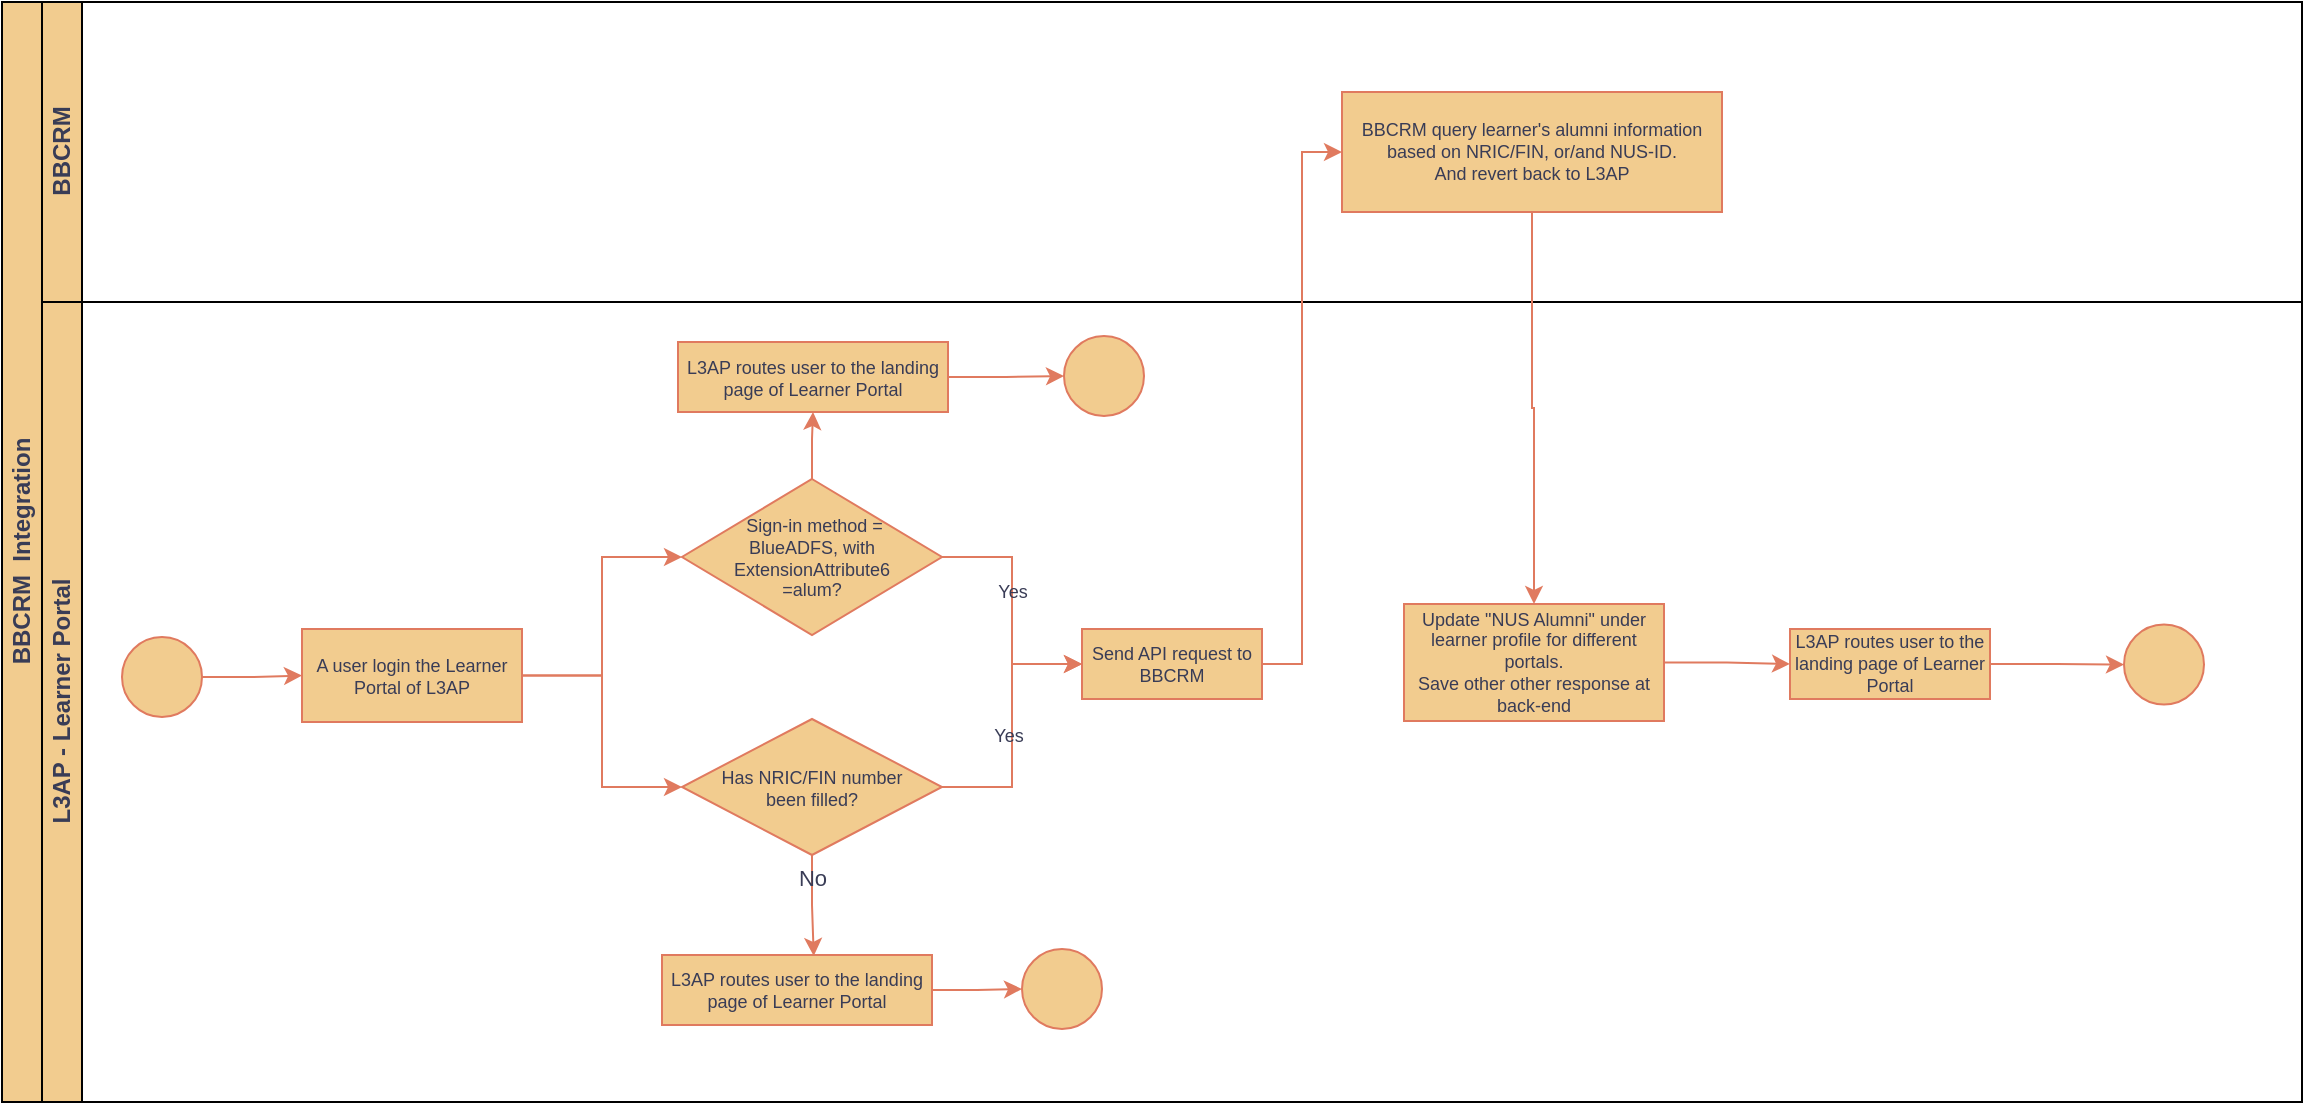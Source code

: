 <mxfile version="24.1.0" type="github">
  <diagram id="prtHgNgQTEPvFCAcTncT" name="Page-1">
    <mxGraphModel dx="1909" dy="1158" grid="1" gridSize="10" guides="1" tooltips="1" connect="1" arrows="1" fold="1" page="1" pageScale="1" pageWidth="827" pageHeight="1169" math="0" shadow="0">
      <root>
        <mxCell id="0" />
        <mxCell id="1" parent="0" />
        <mxCell id="dNxyNK7c78bLwvsdeMH5-19" value="BBCRM&amp;nbsp; Integration" style="swimlane;html=1;childLayout=stackLayout;resizeParent=1;resizeParentMax=0;horizontal=0;startSize=20;horizontalStack=0;labelBackgroundColor=none;fillColor=#F2CC8F;strokeColor=#000000;fontColor=#393C56;" parent="1" vertex="1">
          <mxGeometry x="150" y="110" width="1150" height="550" as="geometry">
            <mxRectangle x="150" y="110" width="40" height="50" as="alternateBounds" />
          </mxGeometry>
        </mxCell>
        <mxCell id="dNxyNK7c78bLwvsdeMH5-21" value="BBCRM" style="swimlane;html=1;startSize=20;horizontal=0;fillColor=#F2CC8F;strokeColor=#000000;labelBackgroundColor=none;fontColor=#393C56;" parent="dNxyNK7c78bLwvsdeMH5-19" vertex="1">
          <mxGeometry x="20" width="1130" height="150" as="geometry" />
        </mxCell>
        <mxCell id="kbkIICXNou0IZOHxDgrk-7" value="BBCRM query learner&#39;s alumni information based on NRIC/FIN, or/and NUS-ID.&lt;div style=&quot;font-size: 9px;&quot;&gt;And revert back to L3AP&lt;/div&gt;" style="rounded=0;whiteSpace=wrap;html=1;fillColor=#F2CC8F;strokeColor=#E07A5F;labelBackgroundColor=none;fontColor=#393C56;fontSize=9;" parent="dNxyNK7c78bLwvsdeMH5-21" vertex="1">
          <mxGeometry x="650" y="45" width="190" height="60" as="geometry" />
        </mxCell>
        <mxCell id="dNxyNK7c78bLwvsdeMH5-20" value="L3AP - Learner Portal" style="swimlane;html=1;startSize=20;horizontal=0;fillColor=#F2CC8F;strokeColor=#000000;labelBackgroundColor=none;fontColor=#393C56;" parent="dNxyNK7c78bLwvsdeMH5-19" vertex="1">
          <mxGeometry x="20" y="150" width="1130" height="400" as="geometry" />
        </mxCell>
        <mxCell id="dNxyNK7c78bLwvsdeMH5-25" value="" style="edgeStyle=orthogonalEdgeStyle;rounded=0;orthogonalLoop=1;jettySize=auto;html=1;labelBackgroundColor=none;strokeColor=#E07A5F;fontColor=default;" parent="dNxyNK7c78bLwvsdeMH5-20" source="dNxyNK7c78bLwvsdeMH5-23" target="dNxyNK7c78bLwvsdeMH5-24" edge="1">
          <mxGeometry relative="1" as="geometry" />
        </mxCell>
        <mxCell id="dNxyNK7c78bLwvsdeMH5-23" value="" style="ellipse;whiteSpace=wrap;html=1;fillColor=#F2CC8F;strokeColor=#E07A5F;labelBackgroundColor=none;fontColor=#393C56;" parent="dNxyNK7c78bLwvsdeMH5-20" vertex="1">
          <mxGeometry x="40" y="167.5" width="40" height="40" as="geometry" />
        </mxCell>
        <mxCell id="dNxyNK7c78bLwvsdeMH5-24" value="A user login the Learner Portal of L3AP" style="rounded=0;whiteSpace=wrap;html=1;fontFamily=Helvetica;fontSize=9;align=center;fillColor=#F2CC8F;strokeColor=#E07A5F;labelBackgroundColor=none;fontColor=#393C56;" parent="dNxyNK7c78bLwvsdeMH5-20" vertex="1">
          <mxGeometry x="130" y="163.5" width="110" height="46.5" as="geometry" />
        </mxCell>
        <mxCell id="dNxyNK7c78bLwvsdeMH5-35" style="edgeStyle=orthogonalEdgeStyle;rounded=0;orthogonalLoop=1;jettySize=auto;html=1;endArrow=classic;endFill=1;labelBackgroundColor=none;strokeColor=#E07A5F;fontColor=default;" parent="dNxyNK7c78bLwvsdeMH5-20" edge="1">
          <mxGeometry relative="1" as="geometry">
            <mxPoint x="440.0" y="380.0" as="sourcePoint" />
            <mxPoint x="440" y="380" as="targetPoint" />
          </mxGeometry>
        </mxCell>
        <mxCell id="dNxyNK7c78bLwvsdeMH5-32" value="" style="ellipse;whiteSpace=wrap;html=1;fillColor=#F2CC8F;strokeColor=#E07A5F;labelBackgroundColor=none;fontColor=#393C56;" parent="dNxyNK7c78bLwvsdeMH5-20" vertex="1">
          <mxGeometry x="490" y="323.5" width="40" height="40" as="geometry" />
        </mxCell>
        <mxCell id="kbkIICXNou0IZOHxDgrk-4" value="" style="edgeStyle=orthogonalEdgeStyle;rounded=0;orthogonalLoop=1;jettySize=auto;html=1;labelBackgroundColor=none;strokeColor=#E07A5F;fontColor=default;" parent="dNxyNK7c78bLwvsdeMH5-20" source="BHaIjJQOoG9ppwcKnq6u-1" target="kbkIICXNou0IZOHxDgrk-3" edge="1">
          <mxGeometry relative="1" as="geometry" />
        </mxCell>
        <mxCell id="BHaIjJQOoG9ppwcKnq6u-1" value="&amp;nbsp;Sign-in method = BlueADFS,&amp;nbsp;with ExtensionAttribute6&lt;br style=&quot;font-size: 9px;&quot;&gt;=alum?" style="rhombus;whiteSpace=wrap;html=1;fontFamily=Helvetica;fontSize=9;align=center;fillColor=#F2CC8F;strokeColor=#E07A5F;labelBackgroundColor=none;fontColor=#393C56;" parent="dNxyNK7c78bLwvsdeMH5-20" vertex="1">
          <mxGeometry x="320" y="88.5" width="130" height="78" as="geometry" />
        </mxCell>
        <mxCell id="dNxyNK7c78bLwvsdeMH5-29" value="" style="edgeStyle=orthogonalEdgeStyle;rounded=0;orthogonalLoop=1;jettySize=auto;html=1;endArrow=classic;endFill=1;exitX=1;exitY=0.5;exitDx=0;exitDy=0;entryX=0;entryY=0.5;entryDx=0;entryDy=0;labelBackgroundColor=none;strokeColor=#E07A5F;fontColor=default;" parent="dNxyNK7c78bLwvsdeMH5-20" source="dNxyNK7c78bLwvsdeMH5-24" target="BHaIjJQOoG9ppwcKnq6u-1" edge="1">
          <mxGeometry relative="1" as="geometry">
            <mxPoint x="260" y="358.5" as="targetPoint" />
          </mxGeometry>
        </mxCell>
        <mxCell id="BHaIjJQOoG9ppwcKnq6u-13" value="" style="edgeStyle=orthogonalEdgeStyle;rounded=0;orthogonalLoop=1;jettySize=auto;html=1;endArrow=classic;endFill=1;exitX=1;exitY=0.5;exitDx=0;exitDy=0;labelBackgroundColor=none;strokeColor=#E07A5F;fontColor=default;" parent="dNxyNK7c78bLwvsdeMH5-20" source="dNxyNK7c78bLwvsdeMH5-24" target="BHaIjJQOoG9ppwcKnq6u-15" edge="1">
          <mxGeometry relative="1" as="geometry">
            <mxPoint x="250" y="148.5" as="sourcePoint" />
            <mxPoint x="320" y="243.5" as="targetPoint" />
          </mxGeometry>
        </mxCell>
        <mxCell id="dNxyNK7c78bLwvsdeMH5-26" value="Send API request to BBCRM" style="rounded=0;whiteSpace=wrap;html=1;fontFamily=Helvetica;fontSize=9;align=center;fillColor=#F2CC8F;strokeColor=#E07A5F;labelBackgroundColor=none;fontColor=#393C56;" parent="dNxyNK7c78bLwvsdeMH5-20" vertex="1">
          <mxGeometry x="520" y="163.5" width="90" height="35" as="geometry" />
        </mxCell>
        <mxCell id="BHaIjJQOoG9ppwcKnq6u-14" value="" style="edgeStyle=orthogonalEdgeStyle;rounded=0;orthogonalLoop=1;jettySize=auto;html=1;endArrow=classic;endFill=1;entryX=0;entryY=0.5;entryDx=0;entryDy=0;labelBackgroundColor=none;strokeColor=#E07A5F;fontColor=default;" parent="dNxyNK7c78bLwvsdeMH5-20" source="BHaIjJQOoG9ppwcKnq6u-15" target="dNxyNK7c78bLwvsdeMH5-26" edge="1">
          <mxGeometry relative="1" as="geometry">
            <mxPoint x="430" y="243.5" as="sourcePoint" />
            <mxPoint x="330" y="253.5" as="targetPoint" />
          </mxGeometry>
        </mxCell>
        <mxCell id="BHaIjJQOoG9ppwcKnq6u-16" value="Yes" style="edgeLabel;html=1;align=center;verticalAlign=middle;resizable=0;points=[];labelBackgroundColor=none;fontColor=#393C56;fontSize=9;" parent="BHaIjJQOoG9ppwcKnq6u-14" vertex="1" connectable="0">
          <mxGeometry x="-0.082" y="2" relative="1" as="geometry">
            <mxPoint as="offset" />
          </mxGeometry>
        </mxCell>
        <mxCell id="BHaIjJQOoG9ppwcKnq6u-15" value="Has NRIC/FIN number &lt;br&gt;been filled?" style="rhombus;whiteSpace=wrap;html=1;fontFamily=Helvetica;fontSize=9;align=center;fillColor=#F2CC8F;strokeColor=#E07A5F;labelBackgroundColor=none;fontColor=#393C56;" parent="dNxyNK7c78bLwvsdeMH5-20" vertex="1">
          <mxGeometry x="320" y="208.5" width="130" height="68" as="geometry" />
        </mxCell>
        <mxCell id="BHaIjJQOoG9ppwcKnq6u-17" value="" style="edgeStyle=orthogonalEdgeStyle;rounded=0;orthogonalLoop=1;jettySize=auto;html=1;endArrow=classic;endFill=1;exitX=1;exitY=0.5;exitDx=0;exitDy=0;entryX=0;entryY=0.5;entryDx=0;entryDy=0;labelBackgroundColor=none;strokeColor=#E07A5F;fontColor=default;" parent="dNxyNK7c78bLwvsdeMH5-20" source="BHaIjJQOoG9ppwcKnq6u-1" target="dNxyNK7c78bLwvsdeMH5-26" edge="1">
          <mxGeometry relative="1" as="geometry">
            <mxPoint x="390" y="318.5" as="sourcePoint" />
            <mxPoint x="430" y="318.5" as="targetPoint" />
          </mxGeometry>
        </mxCell>
        <mxCell id="BHaIjJQOoG9ppwcKnq6u-19" value="Yes" style="edgeLabel;html=1;align=center;verticalAlign=middle;resizable=0;points=[];labelBackgroundColor=none;fontColor=#393C56;fontSize=9;" parent="BHaIjJQOoG9ppwcKnq6u-17" vertex="1" connectable="0">
          <mxGeometry x="-0.155" relative="1" as="geometry">
            <mxPoint as="offset" />
          </mxGeometry>
        </mxCell>
        <mxCell id="kbkIICXNou0IZOHxDgrk-12" value="" style="edgeStyle=orthogonalEdgeStyle;rounded=0;orthogonalLoop=1;jettySize=auto;html=1;labelBackgroundColor=none;strokeColor=#E07A5F;fontColor=default;" parent="dNxyNK7c78bLwvsdeMH5-20" source="BHaIjJQOoG9ppwcKnq6u-21" target="kbkIICXNou0IZOHxDgrk-9" edge="1">
          <mxGeometry relative="1" as="geometry" />
        </mxCell>
        <mxCell id="BHaIjJQOoG9ppwcKnq6u-21" value="Update &quot;NUS Alumni&quot; under learner profile for different portals.&lt;div&gt;Save other other response at back-end&lt;/div&gt;" style="rounded=0;whiteSpace=wrap;html=1;fontFamily=Helvetica;fontSize=9;align=center;fillColor=#F2CC8F;strokeColor=#E07A5F;labelBackgroundColor=none;fontColor=#393C56;" parent="dNxyNK7c78bLwvsdeMH5-20" vertex="1">
          <mxGeometry x="681" y="151" width="130" height="58.5" as="geometry" />
        </mxCell>
        <mxCell id="BHaIjJQOoG9ppwcKnq6u-24" value="" style="edgeStyle=orthogonalEdgeStyle;rounded=0;orthogonalLoop=1;jettySize=auto;html=1;endArrow=classic;endFill=1;exitX=0.5;exitY=1;exitDx=0;exitDy=0;entryX=0.562;entryY=0.014;entryDx=0;entryDy=0;entryPerimeter=0;labelBackgroundColor=none;strokeColor=#E07A5F;fontColor=default;" parent="dNxyNK7c78bLwvsdeMH5-20" source="BHaIjJQOoG9ppwcKnq6u-15" target="BHaIjJQOoG9ppwcKnq6u-23" edge="1">
          <mxGeometry relative="1" as="geometry">
            <mxPoint x="515" y="398.5" as="sourcePoint" />
            <mxPoint x="690" y="436.5" as="targetPoint" />
          </mxGeometry>
        </mxCell>
        <mxCell id="kbkIICXNou0IZOHxDgrk-2" value="No" style="edgeLabel;html=1;align=center;verticalAlign=middle;resizable=0;points=[];labelBackgroundColor=none;fontColor=#393C56;" parent="BHaIjJQOoG9ppwcKnq6u-24" vertex="1" connectable="0">
          <mxGeometry x="-0.578" relative="1" as="geometry">
            <mxPoint as="offset" />
          </mxGeometry>
        </mxCell>
        <mxCell id="kbkIICXNou0IZOHxDgrk-8" value="" style="edgeStyle=orthogonalEdgeStyle;rounded=0;orthogonalLoop=1;jettySize=auto;html=1;labelBackgroundColor=none;strokeColor=#E07A5F;fontColor=default;" parent="dNxyNK7c78bLwvsdeMH5-20" source="BHaIjJQOoG9ppwcKnq6u-23" target="dNxyNK7c78bLwvsdeMH5-32" edge="1">
          <mxGeometry relative="1" as="geometry" />
        </mxCell>
        <mxCell id="BHaIjJQOoG9ppwcKnq6u-23" value="L3AP routes user to the landing page of Learner Portal" style="rounded=0;whiteSpace=wrap;html=1;fontFamily=Helvetica;fontSize=9;align=center;fillColor=#F2CC8F;strokeColor=#E07A5F;labelBackgroundColor=none;fontColor=#393C56;" parent="dNxyNK7c78bLwvsdeMH5-20" vertex="1">
          <mxGeometry x="310" y="326.5" width="135" height="35" as="geometry" />
        </mxCell>
        <mxCell id="kbkIICXNou0IZOHxDgrk-6" style="edgeStyle=orthogonalEdgeStyle;rounded=0;orthogonalLoop=1;jettySize=auto;html=1;entryX=0;entryY=0.5;entryDx=0;entryDy=0;labelBackgroundColor=none;strokeColor=#E07A5F;fontColor=default;" parent="dNxyNK7c78bLwvsdeMH5-20" source="kbkIICXNou0IZOHxDgrk-3" target="kbkIICXNou0IZOHxDgrk-5" edge="1">
          <mxGeometry relative="1" as="geometry" />
        </mxCell>
        <mxCell id="kbkIICXNou0IZOHxDgrk-3" value="L3AP routes user to the landing page of Learner Portal" style="rounded=0;whiteSpace=wrap;html=1;fontFamily=Helvetica;fontSize=9;align=center;fillColor=#F2CC8F;strokeColor=#E07A5F;labelBackgroundColor=none;fontColor=#393C56;" parent="dNxyNK7c78bLwvsdeMH5-20" vertex="1">
          <mxGeometry x="318" y="20" width="135" height="35" as="geometry" />
        </mxCell>
        <mxCell id="kbkIICXNou0IZOHxDgrk-5" value="" style="ellipse;whiteSpace=wrap;html=1;fillColor=#F2CC8F;strokeColor=#E07A5F;labelBackgroundColor=none;fontColor=#393C56;" parent="dNxyNK7c78bLwvsdeMH5-20" vertex="1">
          <mxGeometry x="511" y="17" width="40" height="40" as="geometry" />
        </mxCell>
        <mxCell id="kbkIICXNou0IZOHxDgrk-13" value="" style="edgeStyle=orthogonalEdgeStyle;rounded=0;orthogonalLoop=1;jettySize=auto;html=1;labelBackgroundColor=none;strokeColor=#E07A5F;fontColor=default;" parent="dNxyNK7c78bLwvsdeMH5-20" source="kbkIICXNou0IZOHxDgrk-9" target="kbkIICXNou0IZOHxDgrk-10" edge="1">
          <mxGeometry relative="1" as="geometry" />
        </mxCell>
        <mxCell id="kbkIICXNou0IZOHxDgrk-9" value="L3AP routes user to the landing page of Learner Portal" style="rounded=0;whiteSpace=wrap;html=1;fontFamily=Helvetica;fontSize=9;align=center;fillColor=#F2CC8F;strokeColor=#E07A5F;labelBackgroundColor=none;fontColor=#393C56;" parent="dNxyNK7c78bLwvsdeMH5-20" vertex="1">
          <mxGeometry x="874" y="163.5" width="100" height="35" as="geometry" />
        </mxCell>
        <mxCell id="kbkIICXNou0IZOHxDgrk-10" value="" style="ellipse;whiteSpace=wrap;html=1;fillColor=#F2CC8F;strokeColor=#E07A5F;labelBackgroundColor=none;fontColor=#393C56;" parent="dNxyNK7c78bLwvsdeMH5-20" vertex="1">
          <mxGeometry x="1041" y="161.25" width="40" height="40" as="geometry" />
        </mxCell>
        <mxCell id="kbkIICXNou0IZOHxDgrk-16" style="edgeStyle=orthogonalEdgeStyle;rounded=0;orthogonalLoop=1;jettySize=auto;html=1;labelBackgroundColor=none;strokeColor=#E07A5F;fontColor=default;" parent="dNxyNK7c78bLwvsdeMH5-19" source="kbkIICXNou0IZOHxDgrk-7" target="BHaIjJQOoG9ppwcKnq6u-21" edge="1">
          <mxGeometry relative="1" as="geometry" />
        </mxCell>
        <mxCell id="kbkIICXNou0IZOHxDgrk-17" style="edgeStyle=orthogonalEdgeStyle;rounded=0;orthogonalLoop=1;jettySize=auto;html=1;entryX=0;entryY=0.5;entryDx=0;entryDy=0;labelBackgroundColor=none;strokeColor=#E07A5F;fontColor=default;" parent="dNxyNK7c78bLwvsdeMH5-19" source="dNxyNK7c78bLwvsdeMH5-26" target="kbkIICXNou0IZOHxDgrk-7" edge="1">
          <mxGeometry relative="1" as="geometry" />
        </mxCell>
      </root>
    </mxGraphModel>
  </diagram>
</mxfile>
